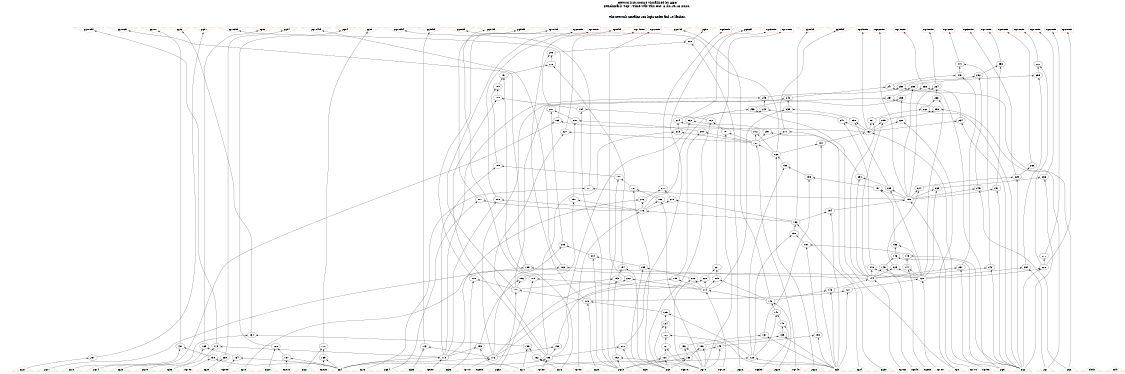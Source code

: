 # Network structure generated by ABC

digraph network {
size = "7.5,10";
center = true;
edge [dir = back];

{
  node [shape = plaintext];
  edge [style = invis];
  LevelTitle1 [label=""];
  LevelTitle2 [label=""];
  Level30 [label = ""];
  Level29 [label = ""];
  Level28 [label = ""];
  Level27 [label = ""];
  Level26 [label = ""];
  Level25 [label = ""];
  Level24 [label = ""];
  Level23 [label = ""];
  Level22 [label = ""];
  Level21 [label = ""];
  Level20 [label = ""];
  Level19 [label = ""];
  Level18 [label = ""];
  Level17 [label = ""];
  Level16 [label = ""];
  Level15 [label = ""];
  Level14 [label = ""];
  Level13 [label = ""];
  Level12 [label = ""];
  Level11 [label = ""];
  Level10 [label = ""];
  Level9 [label = ""];
  Level8 [label = ""];
  Level7 [label = ""];
  Level6 [label = ""];
  Level5 [label = ""];
  Level4 [label = ""];
  Level3 [label = ""];
  Level2 [label = ""];
  Level1 [label = ""];
  Level0 [label = ""];
  LevelTitle1 ->  LevelTitle2 ->  Level30 ->  Level29 ->  Level28 ->  Level27 ->  Level26 ->  Level25 ->  Level24 ->  Level23 ->  Level22 ->  Level21 ->  Level20 ->  Level19 ->  Level18 ->  Level17 ->  Level16 ->  Level15 ->  Level14 ->  Level13 ->  Level12 ->  Level11 ->  Level10 ->  Level9 ->  Level8 ->  Level7 ->  Level6 ->  Level5 ->  Level4 ->  Level3 ->  Level2 ->  Level1 ->  Level0;
}

{
  rank = same;
  LevelTitle1;
  title1 [shape=plaintext,
          fontsize=20,
          fontname = "Times-Roman",
          label="Network structure visualized by ABC\nBenchmark \"top\". Time was Thu Oct  8 20:19:13 2020. "
         ];
}

{
  rank = same;
  LevelTitle2;
  title2 [shape=plaintext,
          fontsize=18,
          fontname = "Times-Roman",
          label="The network contains 153 logic nodes and 19 latches.\n"
         ];
}

{
  rank = same;
  Level30;
  Node38 [label = "pg100bf", shape = invtriangle, color = coral, fillcolor = coral];
  Node39 [label = "pg106bf", shape = invtriangle, color = coral, fillcolor = coral];
  Node40 [label = "pg107", shape = invtriangle, color = coral, fillcolor = coral];
  Node41 [label = "pg92", shape = invtriangle, color = coral, fillcolor = coral];
  Node42 [label = "pg91", shape = invtriangle, color = coral, fillcolor = coral];
  Node43 [label = "pg103bf", shape = invtriangle, color = coral, fillcolor = coral];
  Node44 [label = "pg83", shape = invtriangle, color = coral, fillcolor = coral];
  Node45 [label = "pg94", shape = invtriangle, color = coral, fillcolor = coral];
  Node46 [label = "pg104bf", shape = invtriangle, color = coral, fillcolor = coral];
  Node47 [label = "pg84", shape = invtriangle, color = coral, fillcolor = coral];
  Node48 [label = "pg85", shape = invtriangle, color = coral, fillcolor = coral];
  Node49 [label = "pg105bf", shape = invtriangle, color = coral, fillcolor = coral];
  Node50 [label = "pg98bf", shape = invtriangle, color = coral, fillcolor = coral];
  Node51 [label = "pg86bf", shape = invtriangle, color = coral, fillcolor = coral];
  Node52 [label = "pg97bf", shape = invtriangle, color = coral, fillcolor = coral];
  Node53 [label = "pg99bf", shape = invtriangle, color = coral, fillcolor = coral];
  Node54 [label = "pg101bf", shape = invtriangle, color = coral, fillcolor = coral];
  Node55 [label = "pg89bf", shape = invtriangle, color = coral, fillcolor = coral];
  Node56 [label = "pg87bf", shape = invtriangle, color = coral, fillcolor = coral];
  Node57 [label = "pg90", shape = invtriangle, color = coral, fillcolor = coral];
  Node58 [label = "pg96bf", shape = invtriangle, color = coral, fillcolor = coral];
  Node59 [label = "pg88bf", shape = invtriangle, color = coral, fillcolor = coral];
  Node60 [label = "pg95bf", shape = invtriangle, color = coral, fillcolor = coral];
  Node62 [label = "ng73L_in", shape = box, color = coral, fillcolor = coral];
  Node65 [label = "ng69L_in", shape = box, color = coral, fillcolor = coral];
  Node68 [label = "ng70L_in", shape = box, color = coral, fillcolor = coral];
  Node71 [label = "ng71L_in", shape = box, color = coral, fillcolor = coral];
  Node74 [label = "ng72L_in", shape = box, color = coral, fillcolor = coral];
  Node77 [label = "ng65L_in", shape = box, color = coral, fillcolor = coral];
  Node80 [label = "ng66L_in", shape = box, color = coral, fillcolor = coral];
  Node83 [label = "ng67L_in", shape = box, color = coral, fillcolor = coral];
  Node86 [label = "ng68L_in", shape = box, color = coral, fillcolor = coral];
  Node89 [label = "ng64L_in", shape = box, color = coral, fillcolor = coral];
  Node92 [label = "ng74L_in", shape = box, color = coral, fillcolor = coral];
  Node95 [label = "ng75L_in", shape = box, color = coral, fillcolor = coral];
  Node98 [label = "ng76L_in", shape = box, color = coral, fillcolor = coral];
  Node101 [label = "ng77L_in", shape = box, color = coral, fillcolor = coral];
  Node104 [label = "ng78L_in", shape = box, color = coral, fillcolor = coral];
  Node107 [label = "ng79L_in", shape = box, color = coral, fillcolor = coral];
  Node110 [label = "ng80L_in", shape = box, color = coral, fillcolor = coral];
  Node113 [label = "ng81L_in", shape = box, color = coral, fillcolor = coral];
  Node116 [label = "ng82L_in", shape = box, color = coral, fillcolor = coral];
}

{
  rank = same;
  Level29;
  Node209 [label = "209\n", shape = ellipse];
}

{
  rank = same;
  Level28;
  Node208 [label = "208\n", shape = ellipse];
}

{
  rank = same;
  Level27;
  Node206 [label = "206\n", shape = ellipse];
  Node244 [label = "244\n", shape = ellipse];
  Node253 [label = "253\n", shape = ellipse];
  Node260 [label = "260\n", shape = ellipse];
}

{
  rank = same;
  Level26;
  Node191 [label = "191\n", shape = ellipse];
  Node243 [label = "243\n", shape = ellipse];
  Node252 [label = "252\n", shape = ellipse];
  Node259 [label = "259\n", shape = ellipse];
}

{
  rank = same;
  Level25;
  Node190 [label = "190\n", shape = ellipse];
  Node236 [label = "236\n", shape = ellipse];
  Node241 [label = "241\n", shape = ellipse];
  Node250 [label = "250\n", shape = ellipse];
  Node258 [label = "258\n", shape = ellipse];
  Node264 [label = "264\n", shape = ellipse];
}

{
  rank = same;
  Level24;
  Node185 [label = "185\n", shape = ellipse];
  Node235 [label = "235\n", shape = ellipse];
  Node240 [label = "240\n", shape = ellipse];
  Node249 [label = "249\n", shape = ellipse];
  Node257 [label = "257\n", shape = ellipse];
  Node263 [label = "263\n", shape = ellipse];
}

{
  rank = same;
  Level23;
  Node184 [label = "184\n", shape = ellipse];
  Node207 [label = "207\n", shape = ellipse];
  Node233 [label = "233\n", shape = ellipse];
  Node239 [label = "239\n", shape = ellipse];
  Node248 [label = "248\n", shape = ellipse];
  Node256 [label = "256\n", shape = ellipse];
  Node262 [label = "262\n", shape = ellipse];
}

{
  rank = same;
  Level22;
  Node163 [label = "163\n", shape = ellipse];
  Node182 [label = "182\n", shape = ellipse];
  Node201 [label = "201\n", shape = ellipse];
  Node214 [label = "214\n", shape = ellipse];
  Node228 [label = "228\n", shape = ellipse];
  Node232 [label = "232\n", shape = ellipse];
  Node234 [label = "234\n", shape = ellipse];
  Node238 [label = "238\n", shape = ellipse];
  Node247 [label = "247\n", shape = ellipse];
  Node255 [label = "255\n", shape = ellipse];
  Node261 [label = "261\n", shape = ellipse];
}

{
  rank = same;
  Level21;
  Node162 [label = "162\n", shape = ellipse];
  Node181 [label = "181\n", shape = ellipse];
  Node200 [label = "200\n", shape = ellipse];
  Node211 [label = "211\n", shape = ellipse];
  Node212 [label = "212\n", shape = ellipse];
  Node213 [label = "213\n", shape = ellipse];
  Node227 [label = "227\n", shape = ellipse];
  Node231 [label = "231\n", shape = ellipse];
}

{
  rank = same;
  Level20;
  Node161 [label = "161\n", shape = ellipse];
  Node180 [label = "180\n", shape = ellipse];
}

{
  rank = same;
  Level19;
  Node160 [label = "160\n", shape = ellipse];
}

{
  rank = same;
  Level18;
  Node159 [label = "159\n", shape = ellipse];
  Node189 [label = "189\n", shape = ellipse];
  Node269 [label = "269\n", shape = ellipse];
}

{
  rank = same;
  Level17;
  Node158 [label = "158\n", shape = ellipse];
  Node188 [label = "188\n", shape = ellipse];
  Node225 [label = "225\n", shape = ellipse];
  Node230 [label = "230\n", shape = ellipse];
  Node266 [label = "266\n", shape = ellipse];
}

{
  rank = same;
  Level16;
  Node157 [label = "157\n", shape = ellipse];
  Node171 [label = "171\n", shape = ellipse];
  Node187 [label = "187\n", shape = ellipse];
  Node217 [label = "217\n", shape = ellipse];
  Node224 [label = "224\n", shape = ellipse];
  Node229 [label = "229\n", shape = ellipse];
  Node245 [label = "245\n", shape = ellipse];
  Node251 [label = "251\n", shape = ellipse];
  Node265 [label = "265\n", shape = ellipse];
}

{
  rank = same;
  Level15;
  Node155 [label = "155\n", shape = ellipse];
  Node177 [label = "177\n", shape = ellipse];
  Node186 [label = "186\n", shape = ellipse];
  Node197 [label = "197\n", shape = ellipse];
  Node215 [label = "215\n", shape = ellipse];
  Node216 [label = "216\n", shape = ellipse];
  Node218 [label = "218\n", shape = ellipse];
}

{
  rank = same;
  Level14;
  Node154 [label = "154\n", shape = ellipse];
  Node176 [label = "176\n", shape = ellipse];
}

{
  rank = same;
  Level13;
  Node153 [label = "153\n", shape = ellipse];
}

{
  rank = same;
  Level12;
  Node152 [label = "152\n", shape = ellipse];
}

{
  rank = same;
  Level11;
  Node151 [label = "151\n", shape = ellipse];
  Node156 [label = "156\n", shape = ellipse];
  Node205 [label = "205\n", shape = ellipse];
}

{
  rank = same;
  Level10;
  Node146 [label = "146\n", shape = ellipse];
  Node148 [label = "148\n", shape = ellipse];
  Node204 [label = "204\n", shape = ellipse];
  Node270 [label = "270\n", shape = ellipse];
}

{
  rank = same;
  Level9;
  Node129 [label = "129\n", shape = ellipse];
  Node145 [label = "145\n", shape = ellipse];
  Node147 [label = "147\n", shape = ellipse];
  Node166 [label = "166\n", shape = ellipse];
  Node194 [label = "194\n", shape = ellipse];
  Node203 [label = "203\n", shape = ellipse];
  Node221 [label = "221\n", shape = ellipse];
  Node223 [label = "223\n", shape = ellipse];
  Node226 [label = "226\n", shape = ellipse];
  Node237 [label = "237\n", shape = ellipse];
  Node242 [label = "242\n", shape = ellipse];
  Node246 [label = "246\n", shape = ellipse];
  Node254 [label = "254\n", shape = ellipse];
}

{
  rank = same;
  Level8;
  Node128 [label = "128\n", shape = ellipse];
  Node144 [label = "144\n", shape = ellipse];
  Node175 [label = "175\n", shape = ellipse];
  Node179 [label = "179\n", shape = ellipse];
  Node193 [label = "193\n", shape = ellipse];
  Node196 [label = "196\n", shape = ellipse];
  Node199 [label = "199\n", shape = ellipse];
  Node202 [label = "202\n", shape = ellipse];
  Node219 [label = "219\n", shape = ellipse];
  Node220 [label = "220\n", shape = ellipse];
  Node222 [label = "222\n", shape = ellipse];
}

{
  rank = same;
  Level7;
  Node127 [label = "127\n", shape = ellipse];
  Node143 [label = "143\n", shape = ellipse];
  Node174 [label = "174\n", shape = ellipse];
  Node178 [label = "178\n", shape = ellipse];
}

{
  rank = same;
  Level6;
  Node126 [label = "126\n", shape = ellipse];
  Node142 [label = "142\n", shape = ellipse];
}

{
  rank = same;
  Level5;
  Node125 [label = "125\n", shape = ellipse];
  Node141 [label = "141\n", shape = ellipse];
}

{
  rank = same;
  Level4;
  Node124 [label = "124\n", shape = ellipse];
  Node140 [label = "140\n", shape = ellipse];
}

{
  rank = same;
  Level3;
  Node122 [label = "122\n", shape = ellipse];
  Node134 [label = "134\n", shape = ellipse];
  Node137 [label = "137\n", shape = ellipse];
  Node139 [label = "139\n", shape = ellipse];
  Node150 [label = "150\n", shape = ellipse];
}

{
  rank = same;
  Level2;
  Node119 [label = "119\n", shape = ellipse];
  Node121 [label = "121\n", shape = ellipse];
  Node131 [label = "131\n", shape = ellipse];
  Node133 [label = "133\n", shape = ellipse];
  Node136 [label = "136\n", shape = ellipse];
  Node138 [label = "138\n", shape = ellipse];
  Node149 [label = "149\n", shape = ellipse];
  Node165 [label = "165\n", shape = ellipse];
  Node168 [label = "168\n", shape = ellipse];
  Node170 [label = "170\n", shape = ellipse];
  Node173 [label = "173\n", shape = ellipse];
  Node195 [label = "195\n", shape = ellipse];
  Node198 [label = "198\n", shape = ellipse];
  Node210 [label = "210\n", shape = ellipse];
}

{
  rank = same;
  Level1;
  Node118 [label = "118\n", shape = ellipse];
  Node120 [label = "120\n", shape = ellipse];
  Node123 [label = "123\n", shape = ellipse];
  Node130 [label = "130\n", shape = ellipse];
  Node132 [label = "132\n", shape = ellipse];
  Node135 [label = "135\n", shape = ellipse];
  Node164 [label = "164\n", shape = ellipse];
  Node167 [label = "167\n", shape = ellipse];
  Node169 [label = "169\n", shape = ellipse];
  Node172 [label = "172\n", shape = ellipse];
  Node183 [label = "183\n", shape = ellipse];
  Node192 [label = "192\n", shape = ellipse];
  Node267 [label = "267\n", shape = ellipse];
  Node268 [label = "268\n", shape = ellipse];
}

{
  rank = same;
  Level0;
  Node1 [label = "clock", shape = triangle, color = coral, fillcolor = coral];
  Node2 [label = "pg6", shape = triangle, color = coral, fillcolor = coral];
  Node3 [label = "pg19", shape = triangle, color = coral, fillcolor = coral];
  Node4 [label = "pg5", shape = triangle, color = coral, fillcolor = coral];
  Node5 [label = "pg29", shape = triangle, color = coral, fillcolor = coral];
  Node6 [label = "pg4", shape = triangle, color = coral, fillcolor = coral];
  Node7 [label = "pg3", shape = triangle, color = coral, fillcolor = coral];
  Node8 [label = "pg2", shape = triangle, color = coral, fillcolor = coral];
  Node9 [label = "pg1", shape = triangle, color = coral, fillcolor = coral];
  Node10 [label = "pg9", shape = triangle, color = coral, fillcolor = coral];
  Node11 [label = "pg8", shape = triangle, color = coral, fillcolor = coral];
  Node12 [label = "pclk", shape = triangle, color = coral, fillcolor = coral];
  Node13 [label = "pg30", shape = triangle, color = coral, fillcolor = coral];
  Node14 [label = "pg20", shape = triangle, color = coral, fillcolor = coral];
  Node15 [label = "pg10", shape = triangle, color = coral, fillcolor = coral];
  Node16 [label = "pg12", shape = triangle, color = coral, fillcolor = coral];
  Node17 [label = "pg23", shape = triangle, color = coral, fillcolor = coral];
  Node18 [label = "pg34", shape = triangle, color = coral, fillcolor = coral];
  Node19 [label = "pg11", shape = triangle, color = coral, fillcolor = coral];
  Node20 [label = "pg24", shape = triangle, color = coral, fillcolor = coral];
  Node21 [label = "pg33", shape = triangle, color = coral, fillcolor = coral];
  Node22 [label = "pg14", shape = triangle, color = coral, fillcolor = coral];
  Node23 [label = "pg21", shape = triangle, color = coral, fillcolor = coral];
  Node24 [label = "pg32", shape = triangle, color = coral, fillcolor = coral];
  Node25 [label = "pg13", shape = triangle, color = coral, fillcolor = coral];
  Node26 [label = "pg22", shape = triangle, color = coral, fillcolor = coral];
  Node27 [label = "pg31", shape = triangle, color = coral, fillcolor = coral];
  Node28 [label = "pg16", shape = triangle, color = coral, fillcolor = coral];
  Node29 [label = "pg27", shape = triangle, color = coral, fillcolor = coral];
  Node30 [label = "pg15", shape = triangle, color = coral, fillcolor = coral];
  Node31 [label = "pg28", shape = triangle, color = coral, fillcolor = coral];
  Node32 [label = "pg18", shape = triangle, color = coral, fillcolor = coral];
  Node33 [label = "pg25", shape = triangle, color = coral, fillcolor = coral];
  Node34 [label = "pg36", shape = triangle, color = coral, fillcolor = coral];
  Node35 [label = "pg17", shape = triangle, color = coral, fillcolor = coral];
  Node36 [label = "pg26", shape = triangle, color = coral, fillcolor = coral];
  Node37 [label = "pg35", shape = triangle, color = coral, fillcolor = coral];
  Node63 [label = "ng73L", shape = box, color = coral, fillcolor = coral];
  Node66 [label = "ng69L", shape = box, color = coral, fillcolor = coral];
  Node69 [label = "ng70L", shape = box, color = coral, fillcolor = coral];
  Node72 [label = "ng71L", shape = box, color = coral, fillcolor = coral];
  Node75 [label = "ng72L", shape = box, color = coral, fillcolor = coral];
  Node78 [label = "ng65L", shape = box, color = coral, fillcolor = coral];
  Node81 [label = "ng66L", shape = box, color = coral, fillcolor = coral];
  Node84 [label = "ng67L", shape = box, color = coral, fillcolor = coral];
  Node87 [label = "ng68L", shape = box, color = coral, fillcolor = coral];
  Node90 [label = "ng64L", shape = box, color = coral, fillcolor = coral];
  Node93 [label = "ng74L", shape = box, color = coral, fillcolor = coral];
  Node96 [label = "ng75L", shape = box, color = coral, fillcolor = coral];
  Node99 [label = "ng76L", shape = box, color = coral, fillcolor = coral];
  Node102 [label = "ng77L", shape = box, color = coral, fillcolor = coral];
  Node105 [label = "ng78L", shape = box, color = coral, fillcolor = coral];
  Node108 [label = "ng79L", shape = box, color = coral, fillcolor = coral];
  Node111 [label = "ng80L", shape = box, color = coral, fillcolor = coral];
  Node114 [label = "ng81L", shape = box, color = coral, fillcolor = coral];
  Node117 [label = "ng82L", shape = box, color = coral, fillcolor = coral];
}

title1 -> title2 [style = invis];
title2 -> Node38 [style = invis];
title2 -> Node39 [style = invis];
title2 -> Node40 [style = invis];
title2 -> Node41 [style = invis];
title2 -> Node42 [style = invis];
title2 -> Node43 [style = invis];
title2 -> Node44 [style = invis];
title2 -> Node45 [style = invis];
title2 -> Node46 [style = invis];
title2 -> Node47 [style = invis];
title2 -> Node48 [style = invis];
title2 -> Node49 [style = invis];
title2 -> Node50 [style = invis];
title2 -> Node51 [style = invis];
title2 -> Node52 [style = invis];
title2 -> Node53 [style = invis];
title2 -> Node54 [style = invis];
title2 -> Node55 [style = invis];
title2 -> Node56 [style = invis];
title2 -> Node57 [style = invis];
title2 -> Node58 [style = invis];
title2 -> Node59 [style = invis];
title2 -> Node60 [style = invis];
title2 -> Node62 [style = invis];
title2 -> Node65 [style = invis];
title2 -> Node68 [style = invis];
title2 -> Node71 [style = invis];
title2 -> Node74 [style = invis];
title2 -> Node77 [style = invis];
title2 -> Node80 [style = invis];
title2 -> Node83 [style = invis];
title2 -> Node86 [style = invis];
title2 -> Node89 [style = invis];
title2 -> Node92 [style = invis];
title2 -> Node95 [style = invis];
title2 -> Node98 [style = invis];
title2 -> Node101 [style = invis];
title2 -> Node104 [style = invis];
title2 -> Node107 [style = invis];
title2 -> Node110 [style = invis];
title2 -> Node113 [style = invis];
title2 -> Node116 [style = invis];
Node38 -> Node39 [style = invis];
Node39 -> Node40 [style = invis];
Node40 -> Node41 [style = invis];
Node41 -> Node42 [style = invis];
Node42 -> Node43 [style = invis];
Node43 -> Node44 [style = invis];
Node44 -> Node45 [style = invis];
Node45 -> Node46 [style = invis];
Node46 -> Node47 [style = invis];
Node47 -> Node48 [style = invis];
Node48 -> Node49 [style = invis];
Node49 -> Node50 [style = invis];
Node50 -> Node51 [style = invis];
Node51 -> Node52 [style = invis];
Node52 -> Node53 [style = invis];
Node53 -> Node54 [style = invis];
Node54 -> Node55 [style = invis];
Node55 -> Node56 [style = invis];
Node56 -> Node57 [style = invis];
Node57 -> Node58 [style = invis];
Node58 -> Node59 [style = invis];
Node59 -> Node60 [style = invis];
Node38 -> Node119 [style = solid];
Node39 -> Node129 [style = solid];
Node40 -> Node131 [style = solid];
Node41 -> Node134 [style = solid];
Node42 -> Node267 [style = solid];
Node43 -> Node163 [style = solid];
Node44 -> Node165 [style = solid];
Node45 -> Node268 [style = solid];
Node46 -> Node166 [style = solid];
Node47 -> Node168 [style = solid];
Node48 -> Node170 [style = solid];
Node49 -> Node171 [style = solid];
Node50 -> Node173 [style = solid];
Node51 -> Node160 [style = solid];
Node52 -> Node175 [style = solid];
Node53 -> Node177 [style = solid];
Node54 -> Node179 [style = solid];
Node55 -> Node126 [style = solid];
Node56 -> Node142 [style = solid];
Node57 -> Node209 [style = solid];
Node58 -> Node210 [style = solid];
Node59 -> Node153 [style = solid];
Node60 -> Node211 [style = solid];
Node62 -> Node214 [style = solid];
Node65 -> Node217 [style = solid];
Node68 -> Node218 [style = solid];
Node71 -> Node221 [style = solid];
Node74 -> Node222 [style = solid];
Node77 -> Node225 [style = solid];
Node80 -> Node155 [style = solid];
Node83 -> Node226 [style = solid];
Node86 -> Node178 [style = solid];
Node89 -> Node162 [style = solid];
Node92 -> Node227 [style = solid];
Node95 -> Node236 [style = solid];
Node98 -> Node244 [style = solid];
Node101 -> Node253 [style = solid];
Node104 -> Node260 [style = solid];
Node107 -> Node264 [style = solid];
Node110 -> Node269 [style = solid];
Node113 -> Node266 [style = solid];
Node116 -> Node270 [style = solid];
Node118 -> Node6 [style = solid];
Node118 -> Node66 [style = solid];
Node119 -> Node37 [style = solid];
Node119 -> Node118 [style = solid];
Node120 -> Node10 [style = solid];
Node120 -> Node25 [style = solid];
Node121 -> Node15 [style = solid];
Node121 -> Node120 [style = solid];
Node122 -> Node7 [style = solid];
Node122 -> Node121 [style = solid];
Node123 -> Node7 [style = solid];
Node123 -> Node19 [style = solid];
Node124 -> Node84 [style = solid];
Node124 -> Node122 [style = solid];
Node125 -> Node123 [style = solid];
Node125 -> Node124 [style = solid];
Node126 -> Node33 [style = solid];
Node126 -> Node125 [style = solid];
Node127 -> Node7 [style = solid];
Node127 -> Node126 [style = solid];
Node128 -> Node105 [style = solid];
Node128 -> Node127 [style = solid];
Node129 -> Node35 [style = solid];
Node129 -> Node128 [style = solid];
Node130 -> Node6 [style = solid];
Node130 -> Node108 [style = solid];
Node131 -> Node32 [style = solid];
Node131 -> Node130 [style = solid];
Node132 -> Node16 [style = solid];
Node132 -> Node25 [style = solid];
Node133 -> Node19 [style = solid];
Node133 -> Node132 [style = solid];
Node134 -> Node31 [style = solid];
Node134 -> Node133 [style = solid];
Node135 -> Node10 [style = solid];
Node135 -> Node25 [style = solid];
Node136 -> Node15 [style = solid];
Node136 -> Node135 [style = solid];
Node137 -> Node7 [style = solid];
Node137 -> Node136 [style = solid];
Node138 -> Node15 [style = solid];
Node138 -> Node135 [style = solid];
Node139 -> Node7 [style = solid];
Node139 -> Node138 [style = solid];
Node140 -> Node78 [style = solid];
Node140 -> Node139 [style = solid];
Node141 -> Node123 [style = solid];
Node141 -> Node140 [style = solid];
Node142 -> Node17 [style = solid];
Node142 -> Node141 [style = solid];
Node143 -> Node7 [style = solid];
Node143 -> Node142 [style = solid];
Node144 -> Node99 [style = solid];
Node144 -> Node143 [style = solid];
Node145 -> Node90 [style = solid];
Node145 -> Node144 [style = solid];
Node146 -> Node8 [style = solid];
Node146 -> Node145 [style = solid];
Node147 -> Node81 [style = solid];
Node147 -> Node128 [style = solid];
Node148 -> Node8 [style = solid];
Node148 -> Node147 [style = solid];
Node149 -> Node15 [style = solid];
Node149 -> Node120 [style = solid];
Node150 -> Node7 [style = solid];
Node150 -> Node149 [style = solid];
Node151 -> Node148 [style = solid];
Node151 -> Node150 [style = solid];
Node152 -> Node123 [style = solid];
Node152 -> Node151 [style = solid];
Node153 -> Node20 [style = solid];
Node153 -> Node152 [style = solid];
Node154 -> Node7 [style = solid];
Node154 -> Node153 [style = solid];
Node155 -> Node102 [style = solid];
Node155 -> Node154 [style = solid];
Node156 -> Node128 [style = solid];
Node156 -> Node146 [style = solid];
Node157 -> Node155 [style = solid];
Node157 -> Node156 [style = solid];
Node158 -> Node137 [style = solid];
Node158 -> Node157 [style = solid];
Node159 -> Node123 [style = solid];
Node159 -> Node158 [style = solid];
Node160 -> Node26 [style = solid];
Node160 -> Node159 [style = solid];
Node161 -> Node7 [style = solid];
Node161 -> Node160 [style = solid];
Node162 -> Node96 [style = solid];
Node162 -> Node161 [style = solid];
Node163 -> Node22 [style = solid];
Node163 -> Node162 [style = solid];
Node164 -> Node6 [style = solid];
Node164 -> Node111 [style = solid];
Node165 -> Node3 [style = solid];
Node165 -> Node164 [style = solid];
Node166 -> Node30 [style = solid];
Node166 -> Node144 [style = solid];
Node167 -> Node6 [style = solid];
Node167 -> Node114 [style = solid];
Node168 -> Node14 [style = solid];
Node168 -> Node167 [style = solid];
Node169 -> Node6 [style = solid];
Node169 -> Node117 [style = solid];
Node170 -> Node23 [style = solid];
Node170 -> Node169 [style = solid];
Node171 -> Node28 [style = solid];
Node171 -> Node155 [style = solid];
Node172 -> Node6 [style = solid];
Node172 -> Node72 [style = solid];
Node173 -> Node21 [style = solid];
Node173 -> Node172 [style = solid];
Node174 -> Node75 [style = solid];
Node174 -> Node142 [style = solid];
Node175 -> Node24 [style = solid];
Node175 -> Node174 [style = solid];
Node176 -> Node69 [style = solid];
Node176 -> Node153 [style = solid];
Node177 -> Node18 [style = solid];
Node177 -> Node176 [style = solid];
Node178 -> Node87 [style = solid];
Node178 -> Node126 [style = solid];
Node179 -> Node34 [style = solid];
Node179 -> Node178 [style = solid];
Node180 -> Node93 [style = solid];
Node180 -> Node160 [style = solid];
Node181 -> Node15 [style = solid];
Node181 -> Node180 [style = solid];
Node182 -> Node10 [style = solid];
Node182 -> Node181 [style = solid];
Node183 -> Node6 [style = solid];
Node183 -> Node63 [style = solid];
Node184 -> Node25 [style = solid];
Node184 -> Node182 [style = solid];
Node185 -> Node183 [style = solid];
Node185 -> Node184 [style = solid];
Node186 -> Node15 [style = solid];
Node186 -> Node176 [style = solid];
Node187 -> Node10 [style = solid];
Node187 -> Node186 [style = solid];
Node188 -> Node25 [style = solid];
Node188 -> Node187 [style = solid];
Node189 -> Node118 [style = solid];
Node189 -> Node188 [style = solid];
Node190 -> Node185 [style = solid];
Node190 -> Node189 [style = solid];
Node191 -> Node16 [style = solid];
Node191 -> Node190 [style = solid];
Node192 -> Node15 [style = solid];
Node192 -> Node25 [style = solid];
Node193 -> Node178 [style = solid];
Node193 -> Node192 [style = solid];
Node194 -> Node10 [style = solid];
Node194 -> Node193 [style = solid];
Node195 -> Node19 [style = solid];
Node195 -> Node118 [style = solid];
Node196 -> Node178 [style = solid];
Node196 -> Node195 [style = solid];
Node197 -> Node176 [style = solid];
Node197 -> Node196 [style = solid];
Node198 -> Node172 [style = solid];
Node198 -> Node183 [style = solid];
Node199 -> Node174 [style = solid];
Node199 -> Node198 [style = solid];
Node200 -> Node180 [style = solid];
Node200 -> Node199 [style = solid];
Node201 -> Node197 [style = solid];
Node201 -> Node200 [style = solid];
Node202 -> Node15 [style = solid];
Node202 -> Node174 [style = solid];
Node203 -> Node10 [style = solid];
Node203 -> Node202 [style = solid];
Node204 -> Node25 [style = solid];
Node204 -> Node203 [style = solid];
Node205 -> Node172 [style = solid];
Node205 -> Node204 [style = solid];
Node206 -> Node191 [style = solid];
Node206 -> Node194 [style = solid];
Node207 -> Node201 [style = solid];
Node207 -> Node205 [style = solid];
Node208 -> Node206 [style = solid];
Node208 -> Node207 [style = solid];
Node209 -> Node36 [style = solid];
Node209 -> Node208 [style = solid];
Node210 -> Node27 [style = solid];
Node210 -> Node183 [style = solid];
Node211 -> Node13 [style = solid];
Node211 -> Node180 [style = solid];
Node212 -> Node160 [style = solid];
Node212 -> Node180 [style = solid];
Node213 -> Node180 [style = solid];
Node213 -> Node183 [style = solid];
Node214 -> Node212 [style = solid];
Node214 -> Node213 [style = solid];
Node215 -> Node153 [style = solid];
Node215 -> Node176 [style = solid];
Node216 -> Node118 [style = solid];
Node216 -> Node176 [style = solid];
Node217 -> Node215 [style = solid];
Node217 -> Node216 [style = solid];
Node218 -> Node118 [style = solid];
Node218 -> Node176 [style = solid];
Node219 -> Node142 [style = solid];
Node219 -> Node174 [style = solid];
Node220 -> Node172 [style = solid];
Node220 -> Node174 [style = solid];
Node221 -> Node219 [style = solid];
Node221 -> Node220 [style = solid];
Node222 -> Node172 [style = solid];
Node222 -> Node174 [style = solid];
Node223 -> Node128 [style = solid];
Node223 -> Node144 [style = solid];
Node224 -> Node155 [style = solid];
Node224 -> Node223 [style = solid];
Node225 -> Node8 [style = solid];
Node225 -> Node224 [style = solid];
Node226 -> Node8 [style = solid];
Node226 -> Node128 [style = solid];
Node227 -> Node180 [style = solid];
Node227 -> Node183 [style = solid];
Node228 -> Node11 [style = solid];
Node228 -> Node162 [style = solid];
Node229 -> Node128 [style = solid];
Node229 -> Node155 [style = solid];
Node230 -> Node144 [style = solid];
Node230 -> Node229 [style = solid];
Node231 -> Node180 [style = solid];
Node231 -> Node230 [style = solid];
Node232 -> Node183 [style = solid];
Node232 -> Node231 [style = solid];
Node233 -> Node11 [style = solid];
Node233 -> Node232 [style = solid];
Node234 -> Node8 [style = solid];
Node234 -> Node162 [style = solid];
Node235 -> Node228 [style = solid];
Node235 -> Node233 [style = solid];
Node236 -> Node234 [style = solid];
Node236 -> Node235 [style = solid];
Node237 -> Node4 [style = solid];
Node237 -> Node144 [style = solid];
Node238 -> Node162 [style = solid];
Node238 -> Node229 [style = solid];
Node239 -> Node174 [style = solid];
Node239 -> Node238 [style = solid];
Node240 -> Node172 [style = solid];
Node240 -> Node239 [style = solid];
Node241 -> Node4 [style = solid];
Node241 -> Node240 [style = solid];
Node242 -> Node8 [style = solid];
Node242 -> Node144 [style = solid];
Node243 -> Node237 [style = solid];
Node243 -> Node241 [style = solid];
Node244 -> Node242 [style = solid];
Node244 -> Node243 [style = solid];
Node245 -> Node2 [style = solid];
Node245 -> Node155 [style = solid];
Node246 -> Node128 [style = solid];
Node246 -> Node144 [style = solid];
Node247 -> Node162 [style = solid];
Node247 -> Node246 [style = solid];
Node248 -> Node176 [style = solid];
Node248 -> Node247 [style = solid];
Node249 -> Node118 [style = solid];
Node249 -> Node248 [style = solid];
Node250 -> Node2 [style = solid];
Node250 -> Node249 [style = solid];
Node251 -> Node8 [style = solid];
Node251 -> Node155 [style = solid];
Node252 -> Node245 [style = solid];
Node252 -> Node250 [style = solid];
Node253 -> Node251 [style = solid];
Node253 -> Node252 [style = solid];
Node254 -> Node9 [style = solid];
Node254 -> Node128 [style = solid];
Node255 -> Node144 [style = solid];
Node255 -> Node162 [style = solid];
Node256 -> Node9 [style = solid];
Node256 -> Node255 [style = solid];
Node257 -> Node178 [style = solid];
Node257 -> Node256 [style = solid];
Node258 -> Node155 [style = solid];
Node258 -> Node257 [style = solid];
Node259 -> Node254 [style = solid];
Node259 -> Node258 [style = solid];
Node260 -> Node226 [style = solid];
Node260 -> Node259 [style = solid];
Node261 -> Node144 [style = solid];
Node261 -> Node162 [style = solid];
Node262 -> Node8 [style = solid];
Node262 -> Node261 [style = solid];
Node263 -> Node128 [style = solid];
Node263 -> Node262 [style = solid];
Node264 -> Node155 [style = solid];
Node264 -> Node263 [style = solid];
Node265 -> Node128 [style = solid];
Node265 -> Node155 [style = solid];
Node266 -> Node8 [style = solid];
Node266 -> Node265 [style = solid];
Node267 -> Node29 [style = solid];
Node268 -> Node5 [style = solid];
Node269 -> Node225 [style = solid];
Node270 -> Node226 [style = solid];
}

